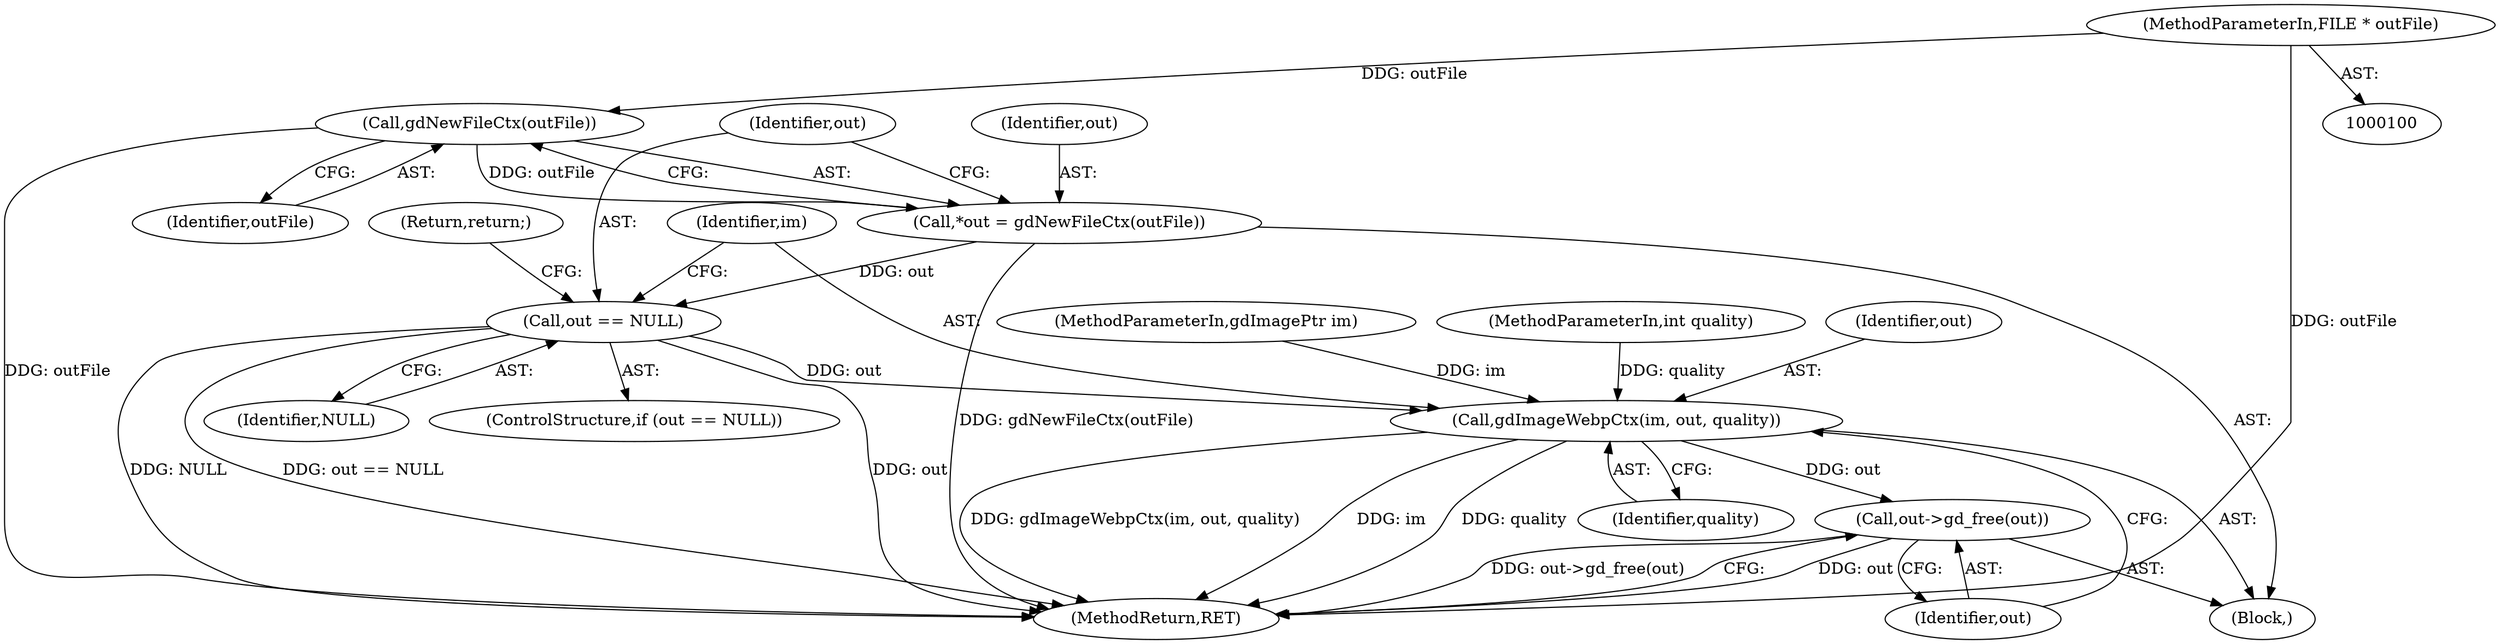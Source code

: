 digraph "1_libgd_a49feeae76d41959d85ee733925a4cf40bac61b2_1@pointer" {
"1000102" [label="(MethodParameterIn,FILE * outFile)"];
"1000108" [label="(Call,gdNewFileCtx(outFile))"];
"1000106" [label="(Call,*out = gdNewFileCtx(outFile))"];
"1000111" [label="(Call,out == NULL)"];
"1000116" [label="(Call,gdImageWebpCtx(im, out, quality))"];
"1000120" [label="(Call,out->gd_free(out))"];
"1000118" [label="(Identifier,out)"];
"1000119" [label="(Identifier,quality)"];
"1000115" [label="(Return,return;)"];
"1000120" [label="(Call,out->gd_free(out))"];
"1000108" [label="(Call,gdNewFileCtx(outFile))"];
"1000117" [label="(Identifier,im)"];
"1000113" [label="(Identifier,NULL)"];
"1000110" [label="(ControlStructure,if (out == NULL))"];
"1000107" [label="(Identifier,out)"];
"1000122" [label="(MethodReturn,RET)"];
"1000101" [label="(MethodParameterIn,gdImagePtr im)"];
"1000104" [label="(Block,)"];
"1000111" [label="(Call,out == NULL)"];
"1000116" [label="(Call,gdImageWebpCtx(im, out, quality))"];
"1000109" [label="(Identifier,outFile)"];
"1000106" [label="(Call,*out = gdNewFileCtx(outFile))"];
"1000102" [label="(MethodParameterIn,FILE * outFile)"];
"1000121" [label="(Identifier,out)"];
"1000112" [label="(Identifier,out)"];
"1000103" [label="(MethodParameterIn,int quality)"];
"1000102" -> "1000100"  [label="AST: "];
"1000102" -> "1000122"  [label="DDG: outFile"];
"1000102" -> "1000108"  [label="DDG: outFile"];
"1000108" -> "1000106"  [label="AST: "];
"1000108" -> "1000109"  [label="CFG: "];
"1000109" -> "1000108"  [label="AST: "];
"1000106" -> "1000108"  [label="CFG: "];
"1000108" -> "1000122"  [label="DDG: outFile"];
"1000108" -> "1000106"  [label="DDG: outFile"];
"1000106" -> "1000104"  [label="AST: "];
"1000107" -> "1000106"  [label="AST: "];
"1000112" -> "1000106"  [label="CFG: "];
"1000106" -> "1000122"  [label="DDG: gdNewFileCtx(outFile)"];
"1000106" -> "1000111"  [label="DDG: out"];
"1000111" -> "1000110"  [label="AST: "];
"1000111" -> "1000113"  [label="CFG: "];
"1000112" -> "1000111"  [label="AST: "];
"1000113" -> "1000111"  [label="AST: "];
"1000115" -> "1000111"  [label="CFG: "];
"1000117" -> "1000111"  [label="CFG: "];
"1000111" -> "1000122"  [label="DDG: out"];
"1000111" -> "1000122"  [label="DDG: NULL"];
"1000111" -> "1000122"  [label="DDG: out == NULL"];
"1000111" -> "1000116"  [label="DDG: out"];
"1000116" -> "1000104"  [label="AST: "];
"1000116" -> "1000119"  [label="CFG: "];
"1000117" -> "1000116"  [label="AST: "];
"1000118" -> "1000116"  [label="AST: "];
"1000119" -> "1000116"  [label="AST: "];
"1000121" -> "1000116"  [label="CFG: "];
"1000116" -> "1000122"  [label="DDG: im"];
"1000116" -> "1000122"  [label="DDG: quality"];
"1000116" -> "1000122"  [label="DDG: gdImageWebpCtx(im, out, quality)"];
"1000101" -> "1000116"  [label="DDG: im"];
"1000103" -> "1000116"  [label="DDG: quality"];
"1000116" -> "1000120"  [label="DDG: out"];
"1000120" -> "1000104"  [label="AST: "];
"1000120" -> "1000121"  [label="CFG: "];
"1000121" -> "1000120"  [label="AST: "];
"1000122" -> "1000120"  [label="CFG: "];
"1000120" -> "1000122"  [label="DDG: out"];
"1000120" -> "1000122"  [label="DDG: out->gd_free(out)"];
}
